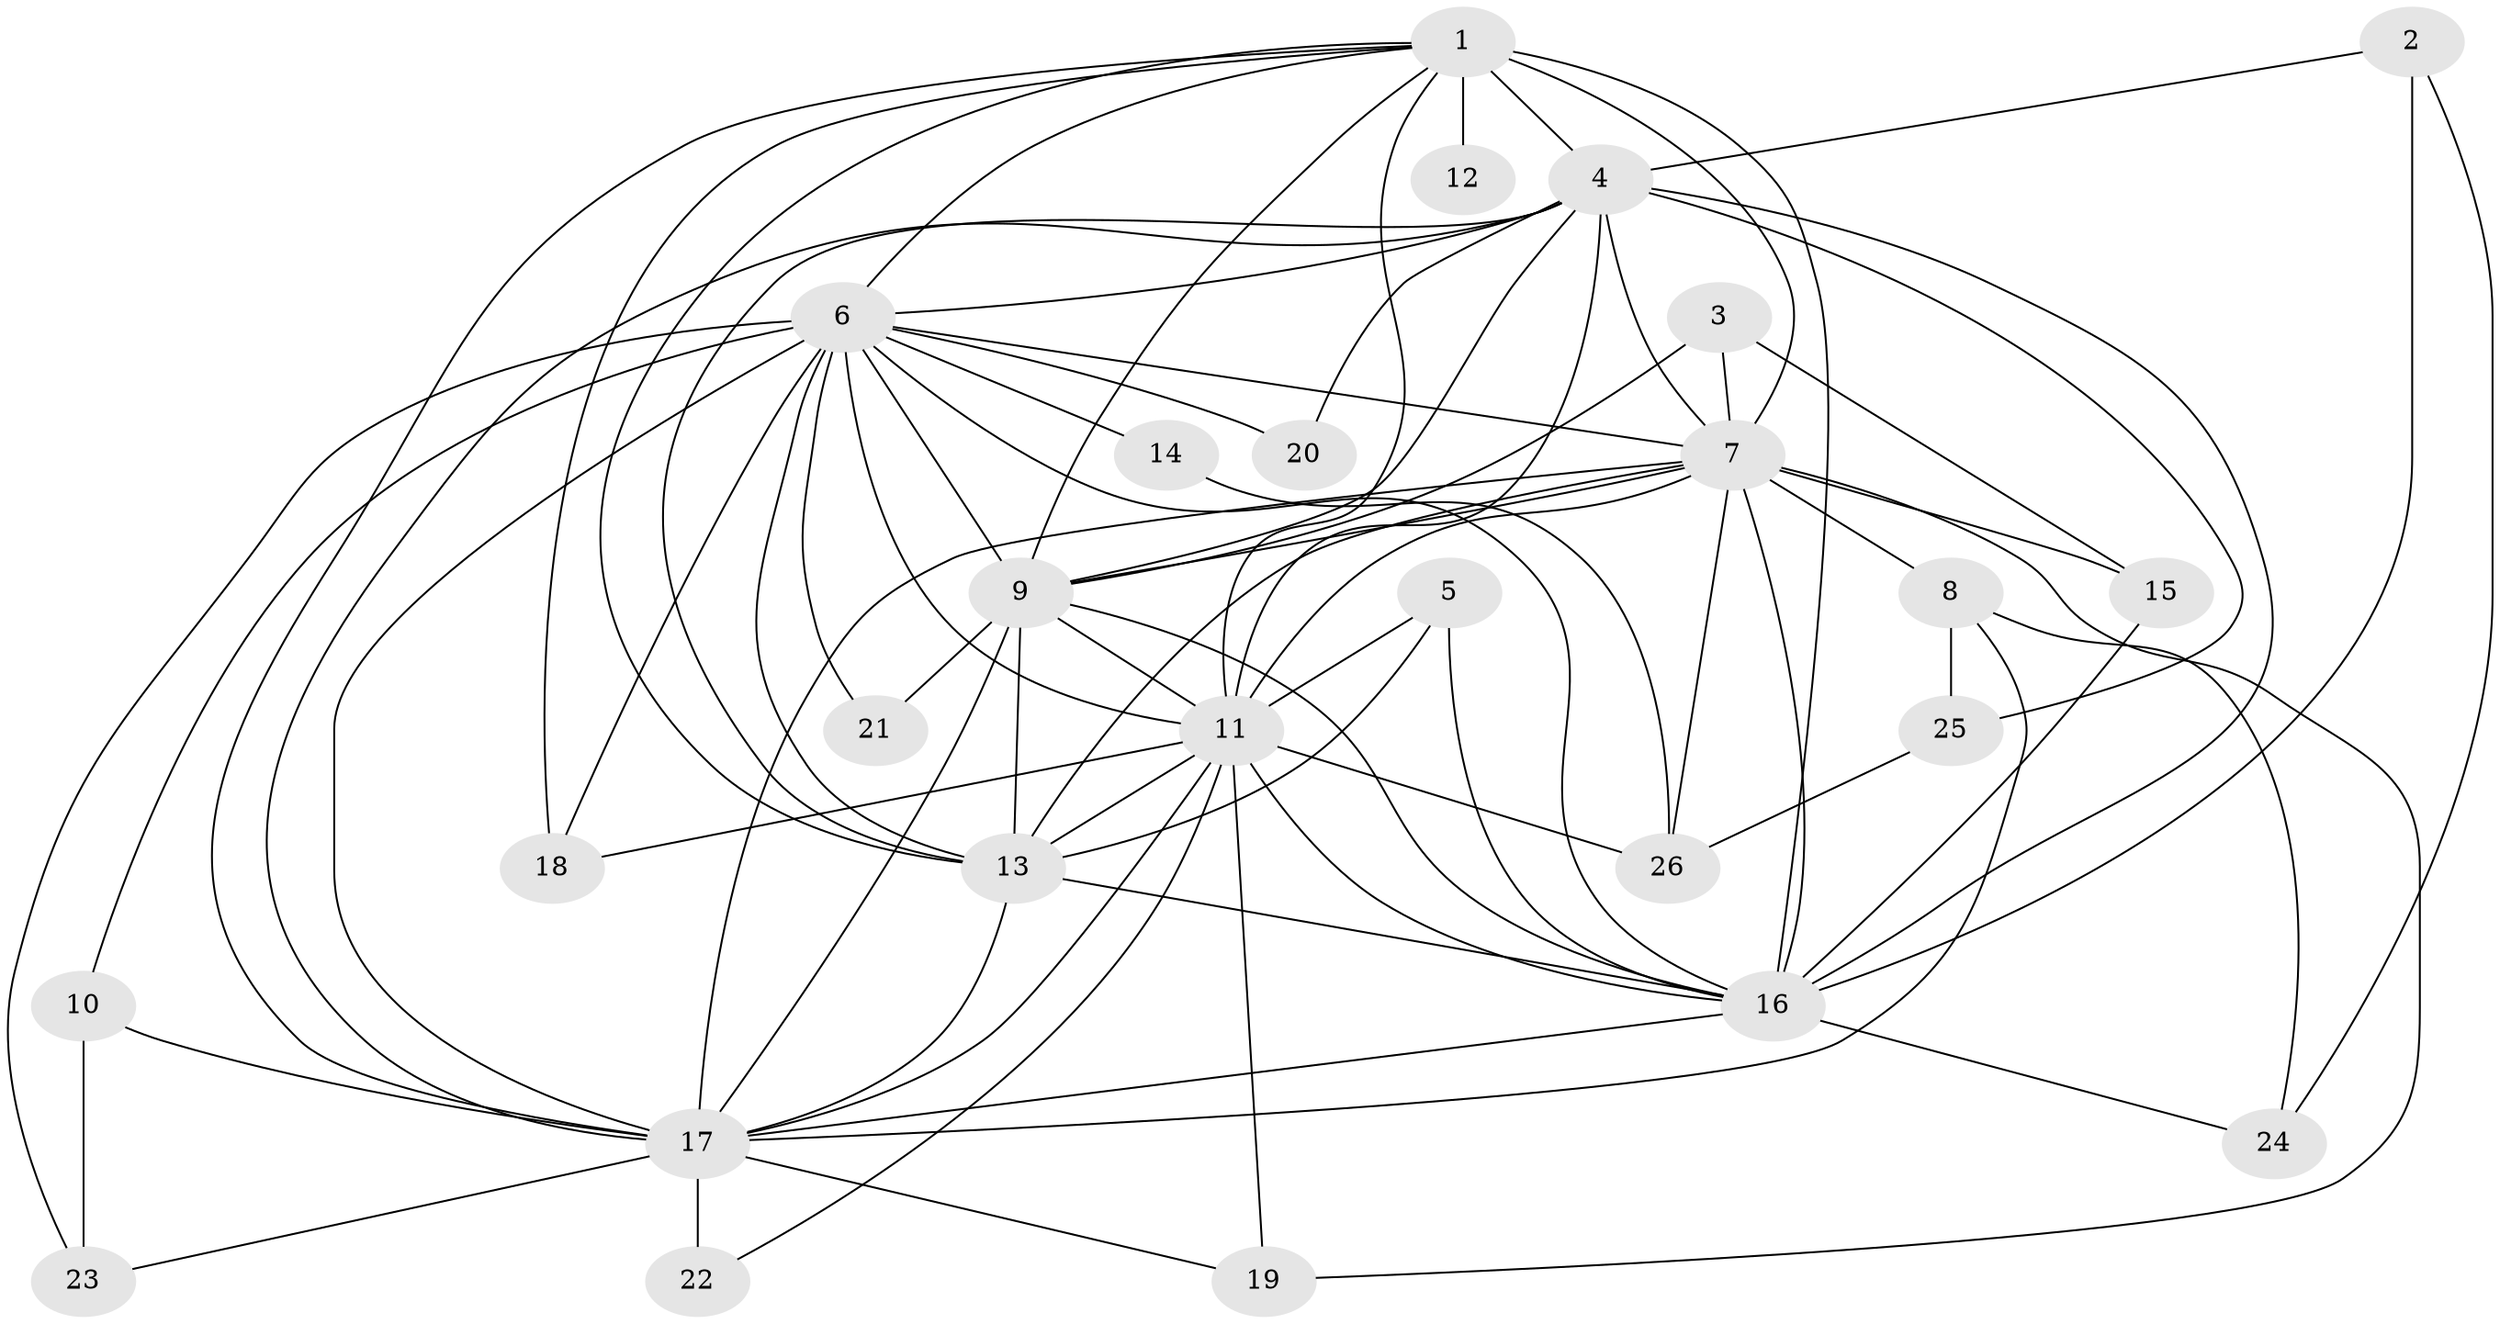 // original degree distribution, {15: 0.038461538461538464, 14: 0.038461538461538464, 13: 0.038461538461538464, 18: 0.019230769230769232, 17: 0.019230769230769232, 16: 0.019230769230769232, 19: 0.019230769230769232, 2: 0.5, 3: 0.25, 5: 0.019230769230769232, 4: 0.038461538461538464}
// Generated by graph-tools (version 1.1) at 2025/01/03/09/25 03:01:14]
// undirected, 26 vertices, 76 edges
graph export_dot {
graph [start="1"]
  node [color=gray90,style=filled];
  1;
  2;
  3;
  4;
  5;
  6;
  7;
  8;
  9;
  10;
  11;
  12;
  13;
  14;
  15;
  16;
  17;
  18;
  19;
  20;
  21;
  22;
  23;
  24;
  25;
  26;
  1 -- 4 [weight=2.0];
  1 -- 6 [weight=1.0];
  1 -- 7 [weight=3.0];
  1 -- 9 [weight=1.0];
  1 -- 11 [weight=1.0];
  1 -- 12 [weight=1.0];
  1 -- 13 [weight=1.0];
  1 -- 16 [weight=1.0];
  1 -- 17 [weight=1.0];
  1 -- 18 [weight=1.0];
  2 -- 4 [weight=1.0];
  2 -- 16 [weight=1.0];
  2 -- 24 [weight=1.0];
  3 -- 7 [weight=1.0];
  3 -- 9 [weight=1.0];
  3 -- 15 [weight=1.0];
  4 -- 6 [weight=1.0];
  4 -- 7 [weight=2.0];
  4 -- 9 [weight=1.0];
  4 -- 11 [weight=1.0];
  4 -- 13 [weight=2.0];
  4 -- 16 [weight=1.0];
  4 -- 17 [weight=2.0];
  4 -- 20 [weight=1.0];
  4 -- 25 [weight=2.0];
  5 -- 11 [weight=1.0];
  5 -- 13 [weight=1.0];
  5 -- 16 [weight=1.0];
  6 -- 7 [weight=2.0];
  6 -- 9 [weight=1.0];
  6 -- 10 [weight=1.0];
  6 -- 11 [weight=2.0];
  6 -- 13 [weight=1.0];
  6 -- 14 [weight=1.0];
  6 -- 16 [weight=1.0];
  6 -- 17 [weight=2.0];
  6 -- 18 [weight=1.0];
  6 -- 20 [weight=2.0];
  6 -- 21 [weight=2.0];
  6 -- 23 [weight=1.0];
  7 -- 8 [weight=1.0];
  7 -- 9 [weight=4.0];
  7 -- 11 [weight=2.0];
  7 -- 13 [weight=3.0];
  7 -- 15 [weight=1.0];
  7 -- 16 [weight=3.0];
  7 -- 17 [weight=3.0];
  7 -- 19 [weight=1.0];
  7 -- 26 [weight=2.0];
  8 -- 17 [weight=1.0];
  8 -- 24 [weight=1.0];
  8 -- 25 [weight=1.0];
  9 -- 11 [weight=1.0];
  9 -- 13 [weight=1.0];
  9 -- 16 [weight=1.0];
  9 -- 17 [weight=1.0];
  9 -- 21 [weight=1.0];
  10 -- 17 [weight=1.0];
  10 -- 23 [weight=1.0];
  11 -- 13 [weight=1.0];
  11 -- 16 [weight=1.0];
  11 -- 17 [weight=1.0];
  11 -- 18 [weight=1.0];
  11 -- 19 [weight=1.0];
  11 -- 22 [weight=1.0];
  11 -- 26 [weight=1.0];
  13 -- 16 [weight=2.0];
  13 -- 17 [weight=1.0];
  14 -- 26 [weight=1.0];
  15 -- 16 [weight=1.0];
  16 -- 17 [weight=1.0];
  16 -- 24 [weight=1.0];
  17 -- 19 [weight=1.0];
  17 -- 22 [weight=2.0];
  17 -- 23 [weight=1.0];
  25 -- 26 [weight=1.0];
}
